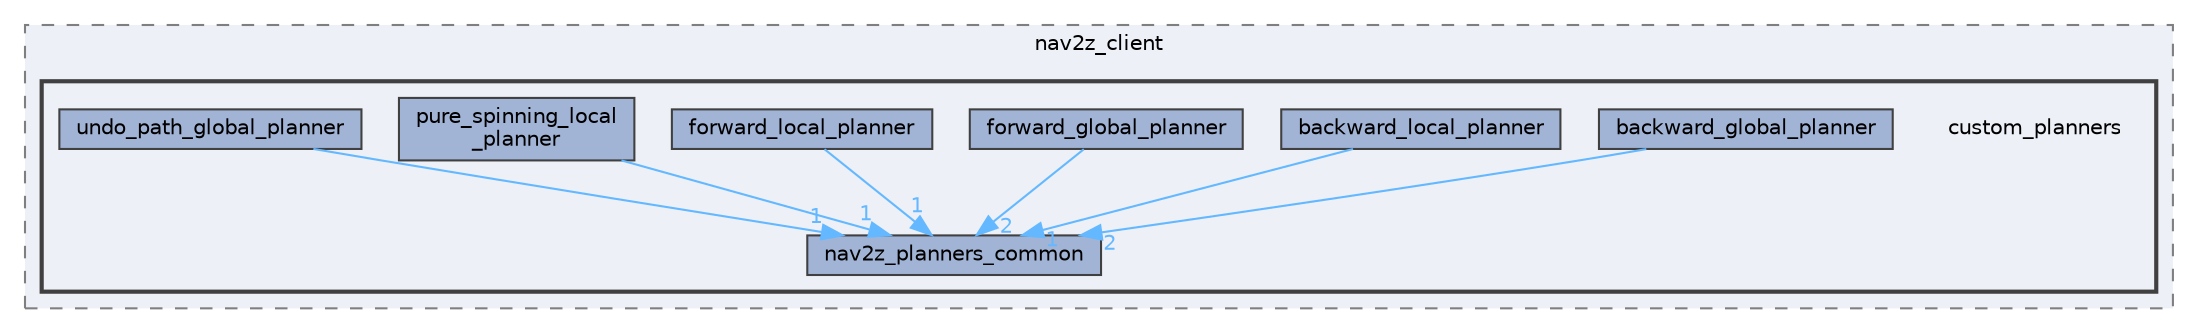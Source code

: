 digraph "smacc2_client_library/nav2z_client/custom_planners"
{
 // LATEX_PDF_SIZE
  bgcolor="transparent";
  edge [fontname=Helvetica,fontsize=10,labelfontname=Helvetica,labelfontsize=10];
  node [fontname=Helvetica,fontsize=10,shape=box,height=0.2,width=0.4];
  compound=true
  subgraph clusterdir_a7d381adedc1f7eb1e57f5db26123c18 {
    graph [ bgcolor="#edf0f7", pencolor="grey50", label="nav2z_client", fontname=Helvetica,fontsize=10 style="filled,dashed", URL="dir_a7d381adedc1f7eb1e57f5db26123c18.html",tooltip=""]
  subgraph clusterdir_e2c2adbe6db855444d6fd6d210748984 {
    graph [ bgcolor="#edf0f7", pencolor="grey25", label="", fontname=Helvetica,fontsize=10 style="filled,bold", URL="dir_e2c2adbe6db855444d6fd6d210748984.html",tooltip=""]
    dir_e2c2adbe6db855444d6fd6d210748984 [shape=plaintext, label="custom_planners"];
  dir_c74255874c868df82134442d36155657 [label="backward_global_planner", fillcolor="#a2b4d6", color="grey25", style="filled", URL="dir_c74255874c868df82134442d36155657.html",tooltip=""];
  dir_8328fa94c38c600743afdd45c16fcb90 [label="backward_local_planner", fillcolor="#a2b4d6", color="grey25", style="filled", URL="dir_8328fa94c38c600743afdd45c16fcb90.html",tooltip=""];
  dir_3394627714027789240374ac2afd4b74 [label="forward_global_planner", fillcolor="#a2b4d6", color="grey25", style="filled", URL="dir_3394627714027789240374ac2afd4b74.html",tooltip=""];
  dir_a8d6ac7be810f14803992a9e918560bc [label="forward_local_planner", fillcolor="#a2b4d6", color="grey25", style="filled", URL="dir_a8d6ac7be810f14803992a9e918560bc.html",tooltip=""];
  dir_ff0206bad6f2022af99afa405e1f2e4f [label="nav2z_planners_common", fillcolor="#a2b4d6", color="grey25", style="filled", URL="dir_ff0206bad6f2022af99afa405e1f2e4f.html",tooltip=""];
  dir_88917e5c82a1daadf3abb0ad07b293b3 [label="pure_spinning_local\l_planner", fillcolor="#a2b4d6", color="grey25", style="filled", URL="dir_88917e5c82a1daadf3abb0ad07b293b3.html",tooltip=""];
  dir_7c977f6e9575cd534bf22ed7aeeb4497 [label="undo_path_global_planner", fillcolor="#a2b4d6", color="grey25", style="filled", URL="dir_7c977f6e9575cd534bf22ed7aeeb4497.html",tooltip=""];
  }
  }
  dir_c74255874c868df82134442d36155657->dir_ff0206bad6f2022af99afa405e1f2e4f [headlabel="2", labeldistance=1.5 headhref="dir_000002_000080.html" color="steelblue1" fontcolor="steelblue1"];
  dir_8328fa94c38c600743afdd45c16fcb90->dir_ff0206bad6f2022af99afa405e1f2e4f [headlabel="1", labeldistance=1.5 headhref="dir_000005_000080.html" color="steelblue1" fontcolor="steelblue1"];
  dir_3394627714027789240374ac2afd4b74->dir_ff0206bad6f2022af99afa405e1f2e4f [headlabel="2", labeldistance=1.5 headhref="dir_000036_000080.html" color="steelblue1" fontcolor="steelblue1"];
  dir_a8d6ac7be810f14803992a9e918560bc->dir_ff0206bad6f2022af99afa405e1f2e4f [headlabel="1", labeldistance=1.5 headhref="dir_000039_000080.html" color="steelblue1" fontcolor="steelblue1"];
  dir_88917e5c82a1daadf3abb0ad07b293b3->dir_ff0206bad6f2022af99afa405e1f2e4f [headlabel="1", labeldistance=1.5 headhref="dir_000089_000080.html" color="steelblue1" fontcolor="steelblue1"];
  dir_7c977f6e9575cd534bf22ed7aeeb4497->dir_ff0206bad6f2022af99afa405e1f2e4f [headlabel="1", labeldistance=1.5 headhref="dir_000135_000080.html" color="steelblue1" fontcolor="steelblue1"];
}
